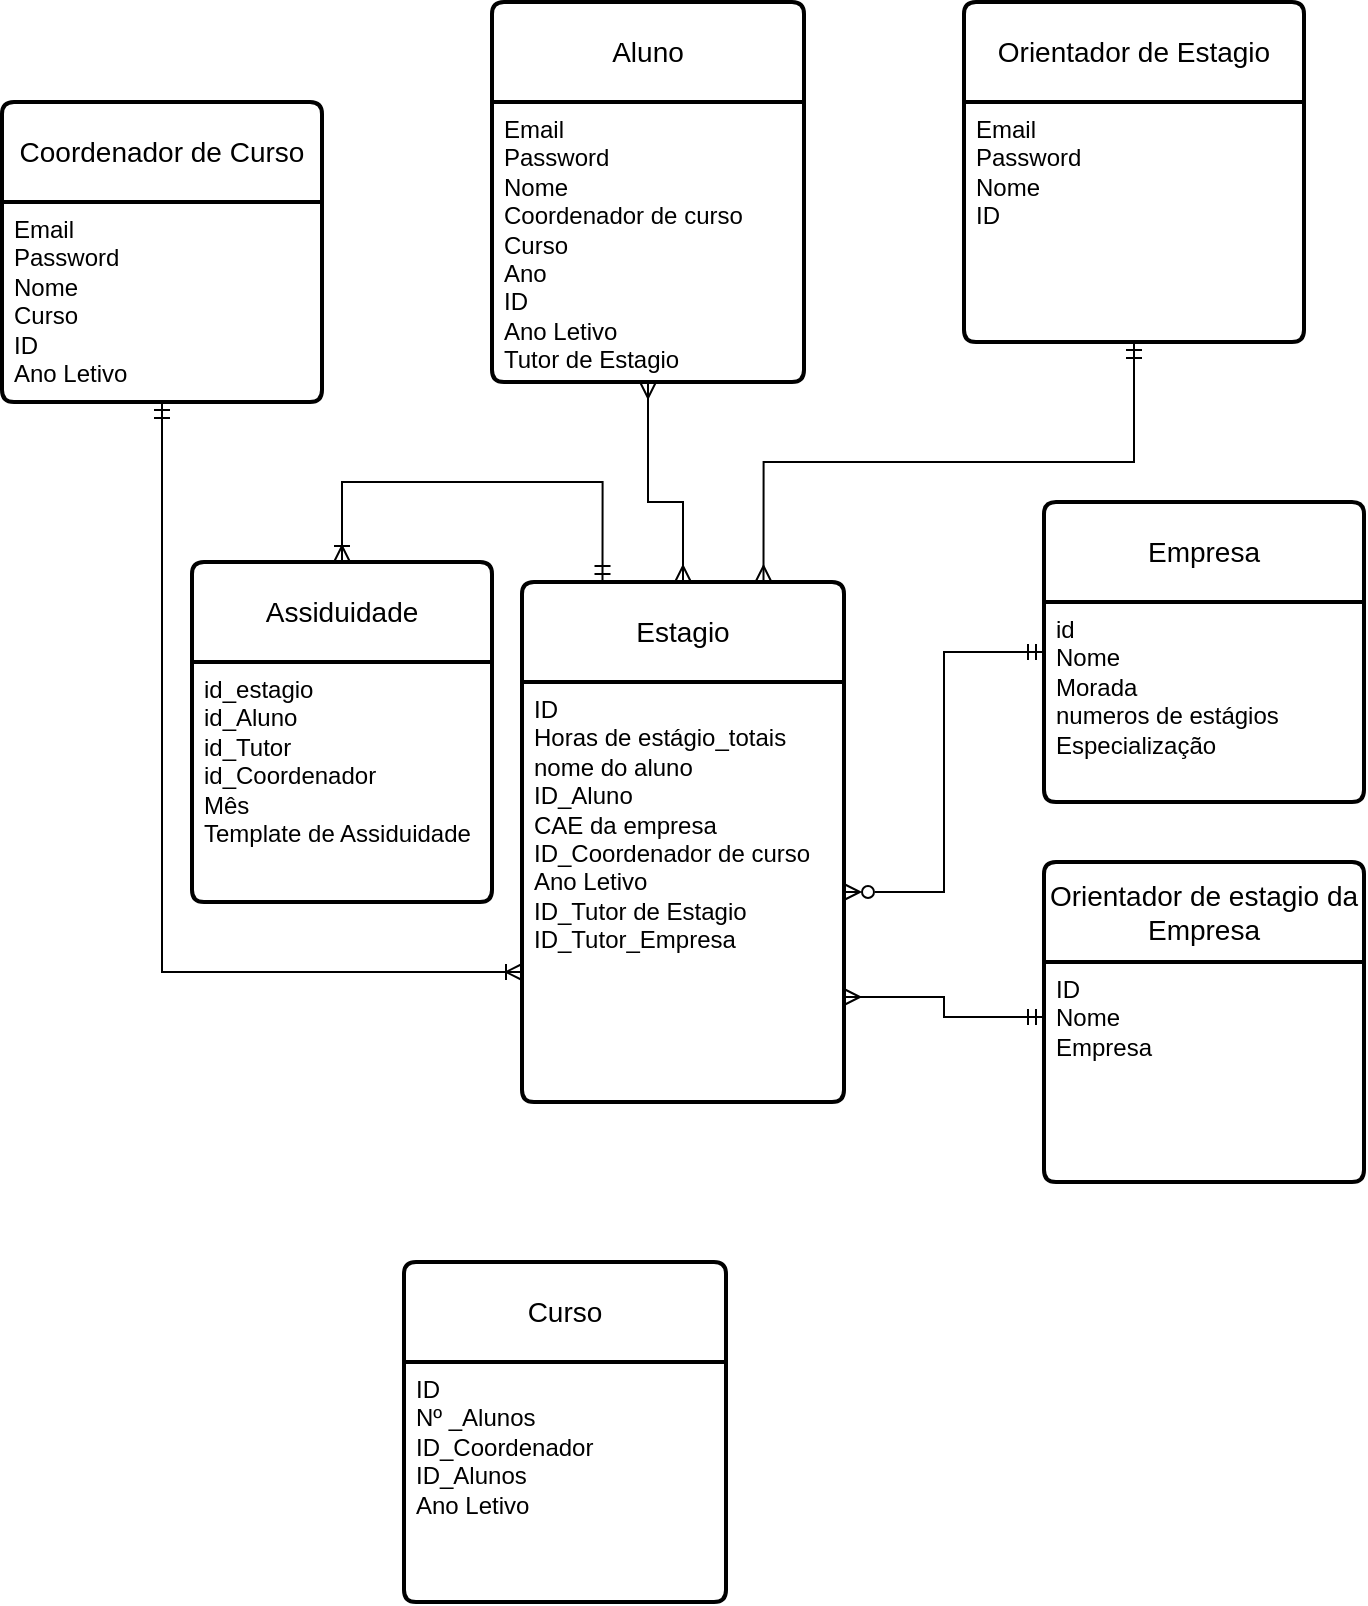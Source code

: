 <mxfile version="21.7.5" type="device">
  <diagram name="Página-1" id="rpqNmyPRvnypmdpf9RWT">
    <mxGraphModel dx="1100" dy="659" grid="1" gridSize="10" guides="1" tooltips="1" connect="1" arrows="1" fold="1" page="1" pageScale="1" pageWidth="827" pageHeight="1169" math="0" shadow="0">
      <root>
        <mxCell id="0" />
        <mxCell id="1" parent="0" />
        <mxCell id="aVHOaRRhzYFvku1WxRMA-1" value="Aluno" style="swimlane;childLayout=stackLayout;horizontal=1;startSize=50;horizontalStack=0;rounded=1;fontSize=14;fontStyle=0;strokeWidth=2;resizeParent=0;resizeLast=1;shadow=0;dashed=0;align=center;arcSize=4;whiteSpace=wrap;html=1;" parent="1" vertex="1">
          <mxGeometry x="334" y="90" width="156" height="190" as="geometry" />
        </mxCell>
        <mxCell id="aVHOaRRhzYFvku1WxRMA-2" value="Email&lt;br&gt;Password&lt;br&gt;Nome&lt;br&gt;Coordenador de curso&lt;br&gt;Curso&lt;br&gt;Ano&lt;br&gt;ID&lt;br&gt;Ano Letivo&lt;br&gt;Tutor de Estagio" style="align=left;strokeColor=none;fillColor=none;spacingLeft=4;fontSize=12;verticalAlign=top;resizable=0;rotatable=0;part=1;html=1;" parent="aVHOaRRhzYFvku1WxRMA-1" vertex="1">
          <mxGeometry y="50" width="156" height="140" as="geometry" />
        </mxCell>
        <mxCell id="_cklOQgLQtkoXtS7veaS-1" value="Empresa" style="swimlane;childLayout=stackLayout;horizontal=1;startSize=50;horizontalStack=0;rounded=1;fontSize=14;fontStyle=0;strokeWidth=2;resizeParent=0;resizeLast=1;shadow=0;dashed=0;align=center;arcSize=4;whiteSpace=wrap;html=1;" parent="1" vertex="1">
          <mxGeometry x="610" y="340" width="160" height="150" as="geometry" />
        </mxCell>
        <mxCell id="_cklOQgLQtkoXtS7veaS-2" value="id&lt;br&gt;Nome&lt;br&gt;Morada&lt;br&gt;numeros de estágios&lt;br&gt;Especialização" style="align=left;strokeColor=none;fillColor=none;spacingLeft=4;fontSize=12;verticalAlign=top;resizable=0;rotatable=0;part=1;html=1;" parent="_cklOQgLQtkoXtS7veaS-1" vertex="1">
          <mxGeometry y="50" width="160" height="100" as="geometry" />
        </mxCell>
        <mxCell id="_cklOQgLQtkoXtS7veaS-4" value="Estagio" style="swimlane;childLayout=stackLayout;horizontal=1;startSize=50;horizontalStack=0;rounded=1;fontSize=14;fontStyle=0;strokeWidth=2;resizeParent=0;resizeLast=1;shadow=0;dashed=0;align=center;arcSize=4;whiteSpace=wrap;html=1;" parent="1" vertex="1">
          <mxGeometry x="349" y="380" width="161" height="260" as="geometry" />
        </mxCell>
        <mxCell id="_cklOQgLQtkoXtS7veaS-5" value="ID&lt;br&gt;Horas de estágio_totais&lt;br&gt;nome do aluno&lt;br&gt;ID_Aluno&lt;br&gt;CAE da empresa&lt;br&gt;ID_Coordenador de curso&lt;br&gt;Ano Letivo&lt;br&gt;ID_Tutor de Estagio&lt;br&gt;ID_Tutor_Empresa" style="align=left;strokeColor=none;fillColor=none;spacingLeft=4;fontSize=12;verticalAlign=top;resizable=0;rotatable=0;part=1;html=1;" parent="_cklOQgLQtkoXtS7veaS-4" vertex="1">
          <mxGeometry y="50" width="161" height="210" as="geometry" />
        </mxCell>
        <mxCell id="_cklOQgLQtkoXtS7veaS-6" style="edgeStyle=orthogonalEdgeStyle;rounded=0;orthogonalLoop=1;jettySize=auto;html=1;exitX=0;exitY=0.25;exitDx=0;exitDy=0;entryX=1;entryY=0.5;entryDx=0;entryDy=0;endArrow=ERzeroToMany;endFill=0;startArrow=ERmandOne;startFill=0;" parent="1" source="_cklOQgLQtkoXtS7veaS-2" target="_cklOQgLQtkoXtS7veaS-5" edge="1">
          <mxGeometry relative="1" as="geometry" />
        </mxCell>
        <mxCell id="_cklOQgLQtkoXtS7veaS-7" style="edgeStyle=orthogonalEdgeStyle;rounded=0;orthogonalLoop=1;jettySize=auto;html=1;exitX=0.5;exitY=1;exitDx=0;exitDy=0;entryX=0.5;entryY=0;entryDx=0;entryDy=0;endArrow=ERmany;endFill=0;startArrow=ERmany;startFill=0;" parent="1" source="aVHOaRRhzYFvku1WxRMA-2" target="_cklOQgLQtkoXtS7veaS-4" edge="1">
          <mxGeometry relative="1" as="geometry">
            <Array as="points">
              <mxPoint x="412" y="340" />
              <mxPoint x="430" y="340" />
            </Array>
          </mxGeometry>
        </mxCell>
        <mxCell id="_cklOQgLQtkoXtS7veaS-8" value="Coordenador de Curso" style="swimlane;childLayout=stackLayout;horizontal=1;startSize=50;horizontalStack=0;rounded=1;fontSize=14;fontStyle=0;strokeWidth=2;resizeParent=0;resizeLast=1;shadow=0;dashed=0;align=center;arcSize=4;whiteSpace=wrap;html=1;" parent="1" vertex="1">
          <mxGeometry x="89" y="140" width="160" height="150" as="geometry" />
        </mxCell>
        <mxCell id="_cklOQgLQtkoXtS7veaS-9" value="Email&lt;br style=&quot;border-color: var(--border-color);&quot;&gt;Password&lt;br style=&quot;border-color: var(--border-color);&quot;&gt;Nome&lt;br&gt;Curso&lt;br&gt;ID&lt;br&gt;Ano Letivo" style="align=left;strokeColor=none;fillColor=none;spacingLeft=4;fontSize=12;verticalAlign=top;resizable=0;rotatable=0;part=1;html=1;" parent="_cklOQgLQtkoXtS7veaS-8" vertex="1">
          <mxGeometry y="50" width="160" height="100" as="geometry" />
        </mxCell>
        <mxCell id="_cklOQgLQtkoXtS7veaS-14" value="Orientador de Estagio" style="swimlane;childLayout=stackLayout;horizontal=1;startSize=50;horizontalStack=0;rounded=1;fontSize=14;fontStyle=0;strokeWidth=2;resizeParent=0;resizeLast=1;shadow=0;dashed=0;align=center;arcSize=4;whiteSpace=wrap;html=1;" parent="1" vertex="1">
          <mxGeometry x="570" y="90" width="170" height="170" as="geometry" />
        </mxCell>
        <mxCell id="_cklOQgLQtkoXtS7veaS-15" value="Email&lt;br&gt;Password&lt;br&gt;Nome&lt;br&gt;ID" style="align=left;strokeColor=none;fillColor=none;spacingLeft=4;fontSize=12;verticalAlign=top;resizable=0;rotatable=0;part=1;html=1;" parent="_cklOQgLQtkoXtS7veaS-14" vertex="1">
          <mxGeometry y="50" width="170" height="120" as="geometry" />
        </mxCell>
        <mxCell id="IGjtz6GNr6yLtXrEqsZo-14" value="Assiduidade" style="swimlane;childLayout=stackLayout;horizontal=1;startSize=50;horizontalStack=0;rounded=1;fontSize=14;fontStyle=0;strokeWidth=2;resizeParent=0;resizeLast=1;shadow=0;dashed=0;align=center;arcSize=4;whiteSpace=wrap;html=1;" parent="1" vertex="1">
          <mxGeometry x="184" y="370" width="150" height="170" as="geometry" />
        </mxCell>
        <mxCell id="IGjtz6GNr6yLtXrEqsZo-15" value="id_estagio&lt;br&gt;id_Aluno&lt;br&gt;id_Tutor&lt;br&gt;id_Coordenador&lt;br&gt;Mês&lt;br&gt;Template de Assiduidade" style="align=left;strokeColor=none;fillColor=none;spacingLeft=4;fontSize=12;verticalAlign=top;resizable=0;rotatable=0;part=1;html=1;" parent="IGjtz6GNr6yLtXrEqsZo-14" vertex="1">
          <mxGeometry y="50" width="150" height="120" as="geometry" />
        </mxCell>
        <mxCell id="z9ChdcKKMlowmmG1lIHK-10" value="" style="edgeStyle=orthogonalEdgeStyle;fontSize=12;html=1;endArrow=ERmandOne;endFill=0;rounded=0;entryX=0.25;entryY=0;entryDx=0;entryDy=0;exitX=0.5;exitY=0;exitDx=0;exitDy=0;startArrow=ERoneToMany;startFill=0;" parent="1" source="IGjtz6GNr6yLtXrEqsZo-14" target="_cklOQgLQtkoXtS7veaS-4" edge="1">
          <mxGeometry width="100" height="100" relative="1" as="geometry">
            <mxPoint x="80" y="500" as="sourcePoint" />
            <mxPoint x="180" y="400" as="targetPoint" />
            <Array as="points">
              <mxPoint x="259" y="330" />
              <mxPoint x="389" y="330" />
            </Array>
          </mxGeometry>
        </mxCell>
        <mxCell id="z9ChdcKKMlowmmG1lIHK-13" value="" style="edgeStyle=orthogonalEdgeStyle;fontSize=12;html=1;endArrow=ERmandOne;endFill=0;rounded=0;entryX=0.5;entryY=1;entryDx=0;entryDy=0;exitX=0;exitY=0.75;exitDx=0;exitDy=0;startArrow=ERoneToMany;startFill=0;" parent="1" source="_cklOQgLQtkoXtS7veaS-4" target="_cklOQgLQtkoXtS7veaS-9" edge="1">
          <mxGeometry width="100" height="100" relative="1" as="geometry">
            <mxPoint x="20" y="460" as="sourcePoint" />
            <mxPoint x="120" y="360" as="targetPoint" />
          </mxGeometry>
        </mxCell>
        <mxCell id="z9ChdcKKMlowmmG1lIHK-15" value="" style="edgeStyle=orthogonalEdgeStyle;fontSize=12;html=1;endArrow=ERmandOne;endFill=0;rounded=0;entryX=0.5;entryY=1;entryDx=0;entryDy=0;exitX=0.75;exitY=0;exitDx=0;exitDy=0;startArrow=ERmany;startFill=0;" parent="1" source="_cklOQgLQtkoXtS7veaS-4" target="_cklOQgLQtkoXtS7veaS-15" edge="1">
          <mxGeometry width="100" height="100" relative="1" as="geometry">
            <mxPoint x="510" y="420" as="sourcePoint" />
            <mxPoint x="610" y="320" as="targetPoint" />
          </mxGeometry>
        </mxCell>
        <mxCell id="z9ChdcKKMlowmmG1lIHK-16" value="Orientador de estagio da Empresa" style="swimlane;childLayout=stackLayout;horizontal=1;startSize=50;horizontalStack=0;rounded=1;fontSize=14;fontStyle=0;strokeWidth=2;resizeParent=0;resizeLast=1;shadow=0;dashed=0;align=center;arcSize=4;whiteSpace=wrap;html=1;" parent="1" vertex="1">
          <mxGeometry x="610" y="520" width="160" height="160" as="geometry" />
        </mxCell>
        <mxCell id="z9ChdcKKMlowmmG1lIHK-17" value="ID&lt;br&gt;Nome&lt;br&gt;Empresa" style="align=left;strokeColor=none;fillColor=none;spacingLeft=4;fontSize=12;verticalAlign=top;resizable=0;rotatable=0;part=1;html=1;" parent="z9ChdcKKMlowmmG1lIHK-16" vertex="1">
          <mxGeometry y="50" width="160" height="110" as="geometry" />
        </mxCell>
        <mxCell id="z9ChdcKKMlowmmG1lIHK-18" value="" style="edgeStyle=orthogonalEdgeStyle;fontSize=12;html=1;endArrow=ERmandOne;endFill=0;rounded=0;entryX=0;entryY=0.25;entryDx=0;entryDy=0;exitX=1;exitY=0.75;exitDx=0;exitDy=0;startArrow=ERmany;startFill=0;" parent="1" source="_cklOQgLQtkoXtS7veaS-5" target="z9ChdcKKMlowmmG1lIHK-17" edge="1">
          <mxGeometry width="100" height="100" relative="1" as="geometry">
            <mxPoint x="290" y="780" as="sourcePoint" />
            <mxPoint x="390" y="680" as="targetPoint" />
          </mxGeometry>
        </mxCell>
        <mxCell id="z9ChdcKKMlowmmG1lIHK-7" value="Curso" style="swimlane;childLayout=stackLayout;horizontal=1;startSize=50;horizontalStack=0;rounded=1;fontSize=14;fontStyle=0;strokeWidth=2;resizeParent=0;resizeLast=1;shadow=0;dashed=0;align=center;arcSize=4;whiteSpace=wrap;html=1;" parent="1" vertex="1">
          <mxGeometry x="290" y="720" width="161" height="170" as="geometry" />
        </mxCell>
        <mxCell id="z9ChdcKKMlowmmG1lIHK-8" value="ID&lt;br&gt;Nº _Alunos&lt;br&gt;ID_Coordenador&lt;br&gt;ID_Alunos&lt;br&gt;Ano Letivo&lt;br&gt;" style="align=left;strokeColor=none;fillColor=none;spacingLeft=4;fontSize=12;verticalAlign=top;resizable=0;rotatable=0;part=1;html=1;" parent="z9ChdcKKMlowmmG1lIHK-7" vertex="1">
          <mxGeometry y="50" width="161" height="120" as="geometry" />
        </mxCell>
      </root>
    </mxGraphModel>
  </diagram>
</mxfile>
